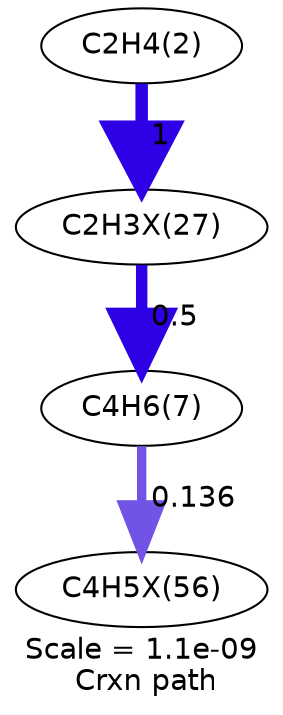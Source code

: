 digraph reaction_paths {
center=1;
s5 -> s36[fontname="Helvetica", style="setlinewidth(6)", arrowsize=3, color="0.7, 1.5, 0.9"
, label=" 1"];
s36 -> s8[fontname="Helvetica", style="setlinewidth(5.48)", arrowsize=2.74, color="0.7, 1, 0.9"
, label=" 0.5"];
s8 -> s47[fontname="Helvetica", style="setlinewidth(4.49)", arrowsize=2.25, color="0.7, 0.636, 0.9"
, label=" 0.136"];
s5 [ fontname="Helvetica", label="C2H4(2)"];
s8 [ fontname="Helvetica", label="C4H6(7)"];
s36 [ fontname="Helvetica", label="C2H3X(27)"];
s47 [ fontname="Helvetica", label="C4H5X(56)"];
 label = "Scale = 1.1e-09\l Crxn path";
 fontname = "Helvetica";
}
